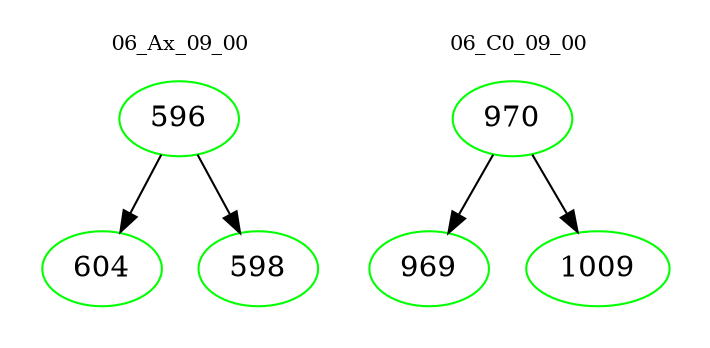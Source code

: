 digraph{
subgraph cluster_0 {
color = white
label = "06_Ax_09_00";
fontsize=10;
T0_596 [label="596", color="green"]
T0_596 -> T0_604 [color="black"]
T0_604 [label="604", color="green"]
T0_596 -> T0_598 [color="black"]
T0_598 [label="598", color="green"]
}
subgraph cluster_1 {
color = white
label = "06_C0_09_00";
fontsize=10;
T1_970 [label="970", color="green"]
T1_970 -> T1_969 [color="black"]
T1_969 [label="969", color="green"]
T1_970 -> T1_1009 [color="black"]
T1_1009 [label="1009", color="green"]
}
}
